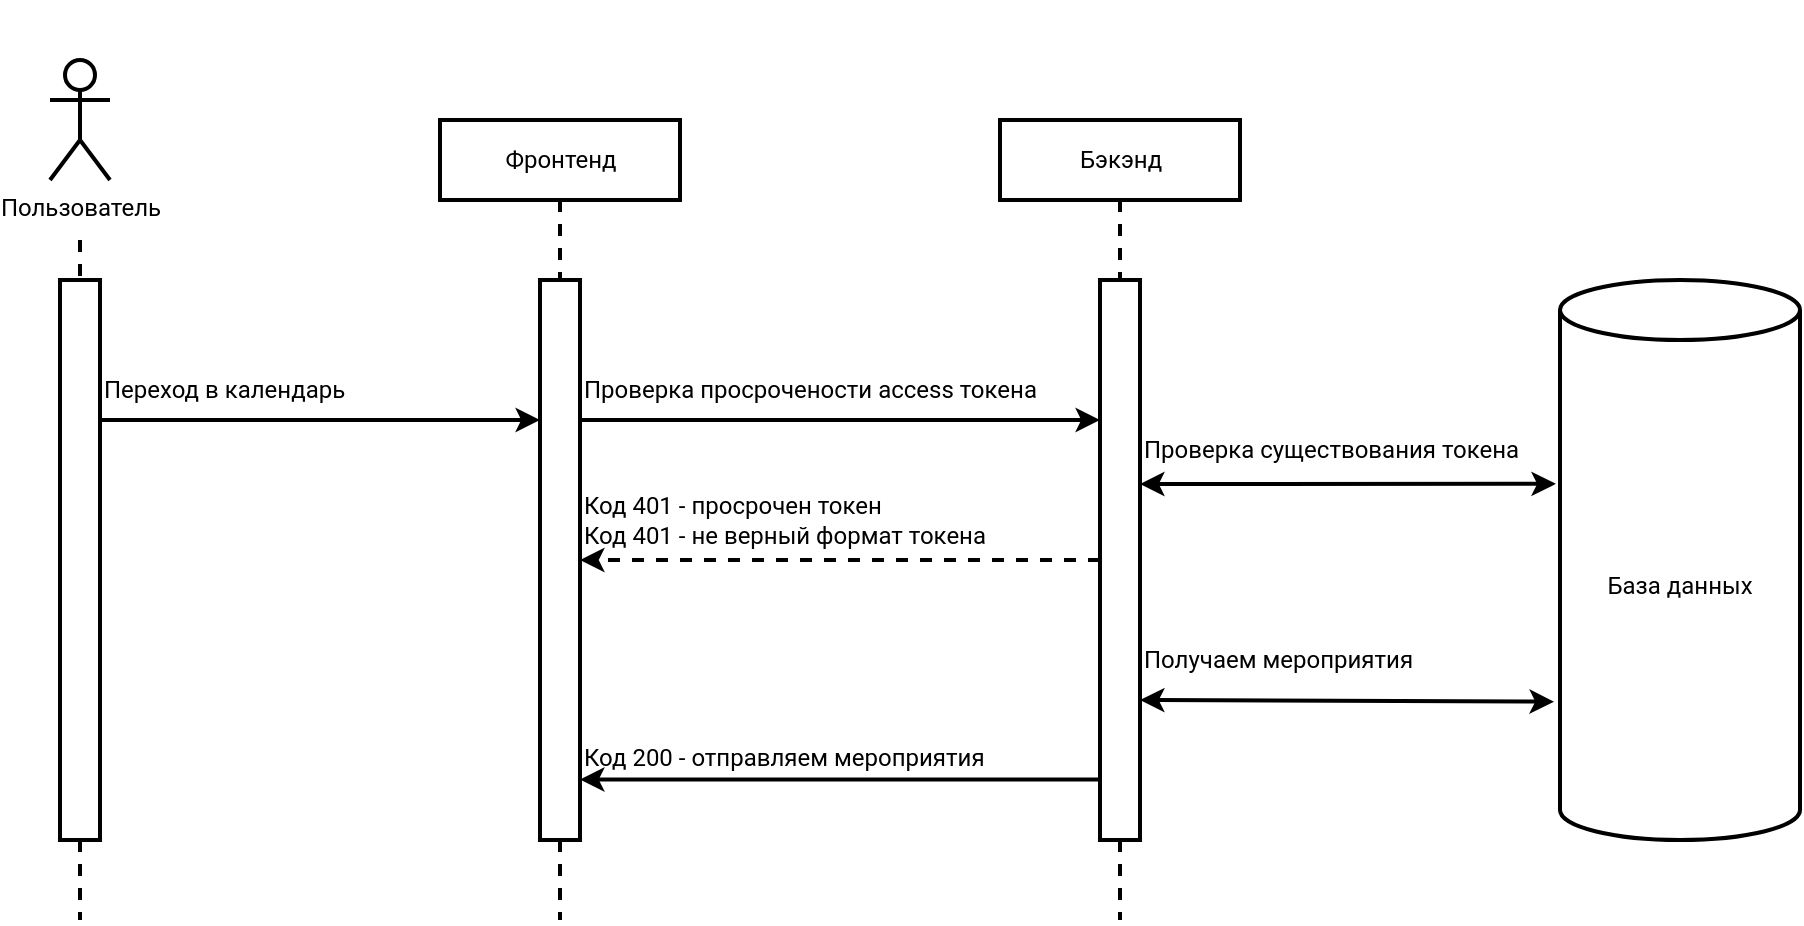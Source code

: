 <mxfile version="20.2.3" type="device"><diagram id="tdySHnNDvpj8gFjVIL_P" name="Page-1"><mxGraphModel dx="1422" dy="865" grid="1" gridSize="10" guides="1" tooltips="1" connect="1" arrows="1" fold="1" page="1" pageScale="1" pageWidth="1169" pageHeight="827" math="0" shadow="0"><root><mxCell id="0"/><mxCell id="1" parent="0"/><mxCell id="LuuJo3PzWwxeyGGQlyeb-24" style="edgeStyle=none;rounded=0;orthogonalLoop=1;jettySize=auto;html=1;exitX=0.5;exitY=1;exitDx=0;exitDy=0;entryX=0.5;entryY=0;entryDx=0;entryDy=0;startArrow=none;startFill=0;strokeWidth=2;endArrow=none;endFill=0;dashed=1;fontFamily=Roboto;fontSource=https%3A%2F%2Ffonts.googleapis.com%2Fcss%3Ffamily%3DRoboto;" parent="1" source="LuuJo3PzWwxeyGGQlyeb-7" target="LuuJo3PzWwxeyGGQlyeb-1" edge="1"><mxGeometry relative="1" as="geometry"/></mxCell><mxCell id="LuuJo3PzWwxeyGGQlyeb-7" value="" style="html=1;strokeWidth=2;fillColor=none;strokeColor=none;fontFamily=Roboto;fontSource=https%3A%2F%2Ffonts.googleapis.com%2Fcss%3Ffamily%3DRoboto;" parent="1" vertex="1"><mxGeometry x="100" y="20" width="80" height="120" as="geometry"/></mxCell><mxCell id="LuuJo3PzWwxeyGGQlyeb-8" style="edgeStyle=orthogonalEdgeStyle;rounded=0;orthogonalLoop=1;jettySize=auto;html=1;exitX=1;exitY=0.25;exitDx=0;exitDy=0;entryX=0;entryY=0.25;entryDx=0;entryDy=0;strokeWidth=2;fontFamily=Roboto;fontSource=https%3A%2F%2Ffonts.googleapis.com%2Fcss%3Ffamily%3DRoboto;" parent="1" source="LuuJo3PzWwxeyGGQlyeb-1" target="LuuJo3PzWwxeyGGQlyeb-2" edge="1"><mxGeometry relative="1" as="geometry"/></mxCell><mxCell id="LuuJo3PzWwxeyGGQlyeb-31" style="edgeStyle=none;rounded=0;orthogonalLoop=1;jettySize=auto;html=1;exitX=0.5;exitY=1;exitDx=0;exitDy=0;dashed=1;startArrow=none;startFill=0;endArrow=none;endFill=0;strokeWidth=2;fontFamily=Roboto;fontSource=https%3A%2F%2Ffonts.googleapis.com%2Fcss%3Ffamily%3DRoboto;" parent="1" source="LuuJo3PzWwxeyGGQlyeb-1" edge="1"><mxGeometry relative="1" as="geometry"><mxPoint x="140" y="480" as="targetPoint"/></mxGeometry></mxCell><mxCell id="LuuJo3PzWwxeyGGQlyeb-1" value="" style="html=1;strokeWidth=2;fontFamily=Roboto;fontSource=https%3A%2F%2Ffonts.googleapis.com%2Fcss%3Ffamily%3DRoboto;" parent="1" vertex="1"><mxGeometry x="130" y="160" width="20" height="280" as="geometry"/></mxCell><mxCell id="LuuJo3PzWwxeyGGQlyeb-10" style="edgeStyle=orthogonalEdgeStyle;rounded=0;orthogonalLoop=1;jettySize=auto;html=1;exitX=1;exitY=0.25;exitDx=0;exitDy=0;entryX=0;entryY=0.25;entryDx=0;entryDy=0;strokeWidth=2;fontFamily=Roboto;fontSource=https%3A%2F%2Ffonts.googleapis.com%2Fcss%3Ffamily%3DRoboto;" parent="1" source="LuuJo3PzWwxeyGGQlyeb-2" target="LuuJo3PzWwxeyGGQlyeb-3" edge="1"><mxGeometry relative="1" as="geometry"/></mxCell><mxCell id="LuuJo3PzWwxeyGGQlyeb-30" style="edgeStyle=none;rounded=0;orthogonalLoop=1;jettySize=auto;html=1;exitX=0.5;exitY=1;exitDx=0;exitDy=0;dashed=1;startArrow=none;startFill=0;endArrow=none;endFill=0;strokeWidth=2;fontFamily=Roboto;fontSource=https%3A%2F%2Ffonts.googleapis.com%2Fcss%3Ffamily%3DRoboto;" parent="1" source="LuuJo3PzWwxeyGGQlyeb-2" edge="1"><mxGeometry relative="1" as="geometry"><mxPoint x="380" y="480" as="targetPoint"/></mxGeometry></mxCell><mxCell id="LuuJo3PzWwxeyGGQlyeb-2" value="" style="html=1;strokeWidth=2;fontFamily=Roboto;fontSource=https%3A%2F%2Ffonts.googleapis.com%2Fcss%3Ffamily%3DRoboto;" parent="1" vertex="1"><mxGeometry x="370" y="160" width="20" height="280" as="geometry"/></mxCell><mxCell id="LuuJo3PzWwxeyGGQlyeb-15" style="rounded=0;orthogonalLoop=1;jettySize=auto;html=1;entryX=-0.017;entryY=0.364;entryDx=0;entryDy=0;entryPerimeter=0;strokeWidth=2;startArrow=classic;startFill=1;fontFamily=Roboto;fontSource=https%3A%2F%2Ffonts.googleapis.com%2Fcss%3Ffamily%3DRoboto;" parent="1" target="LuuJo3PzWwxeyGGQlyeb-14" edge="1"><mxGeometry relative="1" as="geometry"><mxPoint x="670" y="262" as="sourcePoint"/></mxGeometry></mxCell><mxCell id="LuuJo3PzWwxeyGGQlyeb-20" style="edgeStyle=none;rounded=0;orthogonalLoop=1;jettySize=auto;html=1;exitX=0;exitY=0.892;exitDx=0;exitDy=0;entryX=1;entryY=0.892;entryDx=0;entryDy=0;startArrow=none;startFill=0;strokeWidth=2;exitPerimeter=0;entryPerimeter=0;fontFamily=Roboto;fontSource=https%3A%2F%2Ffonts.googleapis.com%2Fcss%3Ffamily%3DRoboto;" parent="1" source="LuuJo3PzWwxeyGGQlyeb-3" target="LuuJo3PzWwxeyGGQlyeb-2" edge="1"><mxGeometry relative="1" as="geometry"/></mxCell><mxCell id="LuuJo3PzWwxeyGGQlyeb-27" style="edgeStyle=none;rounded=0;orthogonalLoop=1;jettySize=auto;html=1;exitX=0.5;exitY=1;exitDx=0;exitDy=0;dashed=1;startArrow=none;startFill=0;endArrow=none;endFill=0;strokeWidth=2;fontFamily=Roboto;fontSource=https%3A%2F%2Ffonts.googleapis.com%2Fcss%3Ffamily%3DRoboto;" parent="1" source="LuuJo3PzWwxeyGGQlyeb-3" edge="1"><mxGeometry relative="1" as="geometry"><mxPoint x="660" y="480" as="targetPoint"/></mxGeometry></mxCell><mxCell id="LuuJo3PzWwxeyGGQlyeb-35" style="edgeStyle=none;rounded=0;orthogonalLoop=1;jettySize=auto;html=1;exitX=0;exitY=0.5;exitDx=0;exitDy=0;entryX=1;entryY=0.5;entryDx=0;entryDy=0;dashed=1;startArrow=none;startFill=0;endArrow=classic;endFill=1;strokeWidth=2;fontFamily=Roboto;fontSource=https%3A%2F%2Ffonts.googleapis.com%2Fcss%3Ffamily%3DRoboto;" parent="1" source="LuuJo3PzWwxeyGGQlyeb-3" target="LuuJo3PzWwxeyGGQlyeb-2" edge="1"><mxGeometry relative="1" as="geometry"/></mxCell><mxCell id="LuuJo3PzWwxeyGGQlyeb-3" value="" style="html=1;strokeWidth=2;fontFamily=Roboto;fontSource=https%3A%2F%2Ffonts.googleapis.com%2Fcss%3Ffamily%3DRoboto;" parent="1" vertex="1"><mxGeometry x="650" y="160" width="20" height="280" as="geometry"/></mxCell><mxCell id="LuuJo3PzWwxeyGGQlyeb-25" style="edgeStyle=none;rounded=0;orthogonalLoop=1;jettySize=auto;html=1;exitX=0.5;exitY=1;exitDx=0;exitDy=0;entryX=0.5;entryY=0;entryDx=0;entryDy=0;dashed=1;startArrow=none;startFill=0;endArrow=none;endFill=0;strokeWidth=2;fontFamily=Roboto;fontSource=https%3A%2F%2Ffonts.googleapis.com%2Fcss%3Ffamily%3DRoboto;" parent="1" source="LuuJo3PzWwxeyGGQlyeb-4" target="LuuJo3PzWwxeyGGQlyeb-2" edge="1"><mxGeometry relative="1" as="geometry"/></mxCell><mxCell id="LuuJo3PzWwxeyGGQlyeb-4" value="Фронтенд" style="html=1;strokeWidth=2;fontFamily=Roboto;fontSource=https%3A%2F%2Ffonts.googleapis.com%2Fcss%3Ffamily%3DRoboto;" parent="1" vertex="1"><mxGeometry x="320" y="80" width="120" height="40" as="geometry"/></mxCell><mxCell id="LuuJo3PzWwxeyGGQlyeb-26" style="edgeStyle=none;rounded=0;orthogonalLoop=1;jettySize=auto;html=1;exitX=0.5;exitY=1;exitDx=0;exitDy=0;entryX=0.5;entryY=0;entryDx=0;entryDy=0;dashed=1;startArrow=none;startFill=0;endArrow=none;endFill=0;strokeWidth=2;fontFamily=Roboto;fontSource=https%3A%2F%2Ffonts.googleapis.com%2Fcss%3Ffamily%3DRoboto;" parent="1" source="LuuJo3PzWwxeyGGQlyeb-5" target="LuuJo3PzWwxeyGGQlyeb-3" edge="1"><mxGeometry relative="1" as="geometry"/></mxCell><mxCell id="LuuJo3PzWwxeyGGQlyeb-5" value="Бэкэнд" style="html=1;strokeWidth=2;fontFamily=Roboto;fontSource=https%3A%2F%2Ffonts.googleapis.com%2Fcss%3Ffamily%3DRoboto;" parent="1" vertex="1"><mxGeometry x="600" y="80" width="120" height="40" as="geometry"/></mxCell><mxCell id="LuuJo3PzWwxeyGGQlyeb-6" value="Пользователь" style="shape=umlActor;verticalLabelPosition=bottom;verticalAlign=top;html=1;strokeWidth=2;fontFamily=Roboto;fontSource=https%3A%2F%2Ffonts.googleapis.com%2Fcss%3Ffamily%3DRoboto;" parent="1" vertex="1"><mxGeometry x="125" y="50" width="30" height="60" as="geometry"/></mxCell><mxCell id="LuuJo3PzWwxeyGGQlyeb-9" value="Переход в календарь" style="text;html=1;align=left;verticalAlign=middle;resizable=0;points=[];autosize=1;strokeColor=none;fillColor=none;fontFamily=Roboto;fontSource=https%3A%2F%2Ffonts.googleapis.com%2Fcss%3Ffamily%3DRoboto;" parent="1" vertex="1"><mxGeometry x="150" y="200" width="140" height="30" as="geometry"/></mxCell><mxCell id="LuuJo3PzWwxeyGGQlyeb-11" value="Проверка просрочености access токена" style="text;html=1;align=left;verticalAlign=middle;resizable=0;points=[];autosize=1;strokeColor=none;fillColor=none;fontFamily=Roboto;fontSource=https%3A%2F%2Ffonts.googleapis.com%2Fcss%3Ffamily%3DRoboto;" parent="1" vertex="1"><mxGeometry x="390" y="200" width="250" height="30" as="geometry"/></mxCell><mxCell id="LuuJo3PzWwxeyGGQlyeb-18" style="edgeStyle=none;rounded=0;orthogonalLoop=1;jettySize=auto;html=1;exitX=-0.025;exitY=0.753;exitDx=0;exitDy=0;exitPerimeter=0;entryX=1;entryY=0.75;entryDx=0;entryDy=0;startArrow=classic;startFill=1;strokeWidth=2;fontFamily=Roboto;fontSource=https%3A%2F%2Ffonts.googleapis.com%2Fcss%3Ffamily%3DRoboto;" parent="1" source="LuuJo3PzWwxeyGGQlyeb-14" target="LuuJo3PzWwxeyGGQlyeb-3" edge="1"><mxGeometry relative="1" as="geometry"/></mxCell><mxCell id="LuuJo3PzWwxeyGGQlyeb-14" value="База данных" style="shape=cylinder3;whiteSpace=wrap;html=1;boundedLbl=1;backgroundOutline=1;size=15;strokeWidth=2;fontFamily=Roboto;fontSource=https%3A%2F%2Ffonts.googleapis.com%2Fcss%3Ffamily%3DRoboto;" parent="1" vertex="1"><mxGeometry x="880" y="160" width="120" height="280" as="geometry"/></mxCell><mxCell id="LuuJo3PzWwxeyGGQlyeb-16" value="Проверка существования токена" style="text;html=1;align=left;verticalAlign=middle;resizable=0;points=[];autosize=1;strokeColor=none;fillColor=none;fontFamily=Roboto;fontSource=https%3A%2F%2Ffonts.googleapis.com%2Fcss%3Ffamily%3DRoboto;" parent="1" vertex="1"><mxGeometry x="670" y="230" width="210" height="30" as="geometry"/></mxCell><mxCell id="LuuJo3PzWwxeyGGQlyeb-19" value="Получаем мероприятия" style="text;html=1;align=left;verticalAlign=middle;resizable=0;points=[];autosize=1;strokeColor=none;fillColor=none;fontFamily=Roboto;fontSource=https%3A%2F%2Ffonts.googleapis.com%2Fcss%3Ffamily%3DRoboto;" parent="1" vertex="1"><mxGeometry x="670" y="335" width="160" height="30" as="geometry"/></mxCell><mxCell id="LuuJo3PzWwxeyGGQlyeb-21" value="Код 200 - отправляем мероприятия" style="text;html=1;align=left;verticalAlign=middle;resizable=0;points=[];autosize=1;strokeColor=none;fillColor=none;fontFamily=Roboto;fontSource=https%3A%2F%2Ffonts.googleapis.com%2Fcss%3Ffamily%3DRoboto;" parent="1" vertex="1"><mxGeometry x="390" y="384" width="220" height="30" as="geometry"/></mxCell><mxCell id="LuuJo3PzWwxeyGGQlyeb-34" value="Код 401 - просрочен токен&lt;br&gt;&lt;div style=&quot;&quot;&gt;&lt;span style=&quot;background-color: initial;&quot;&gt;Код 401 - не верный формат токена&lt;/span&gt;&lt;/div&gt;" style="text;html=1;align=left;verticalAlign=middle;resizable=0;points=[];autosize=1;strokeColor=none;fillColor=none;fontFamily=Roboto;fontSource=https%3A%2F%2Ffonts.googleapis.com%2Fcss%3Ffamily%3DRoboto;" parent="1" vertex="1"><mxGeometry x="390" y="260" width="220" height="40" as="geometry"/></mxCell></root></mxGraphModel></diagram></mxfile>